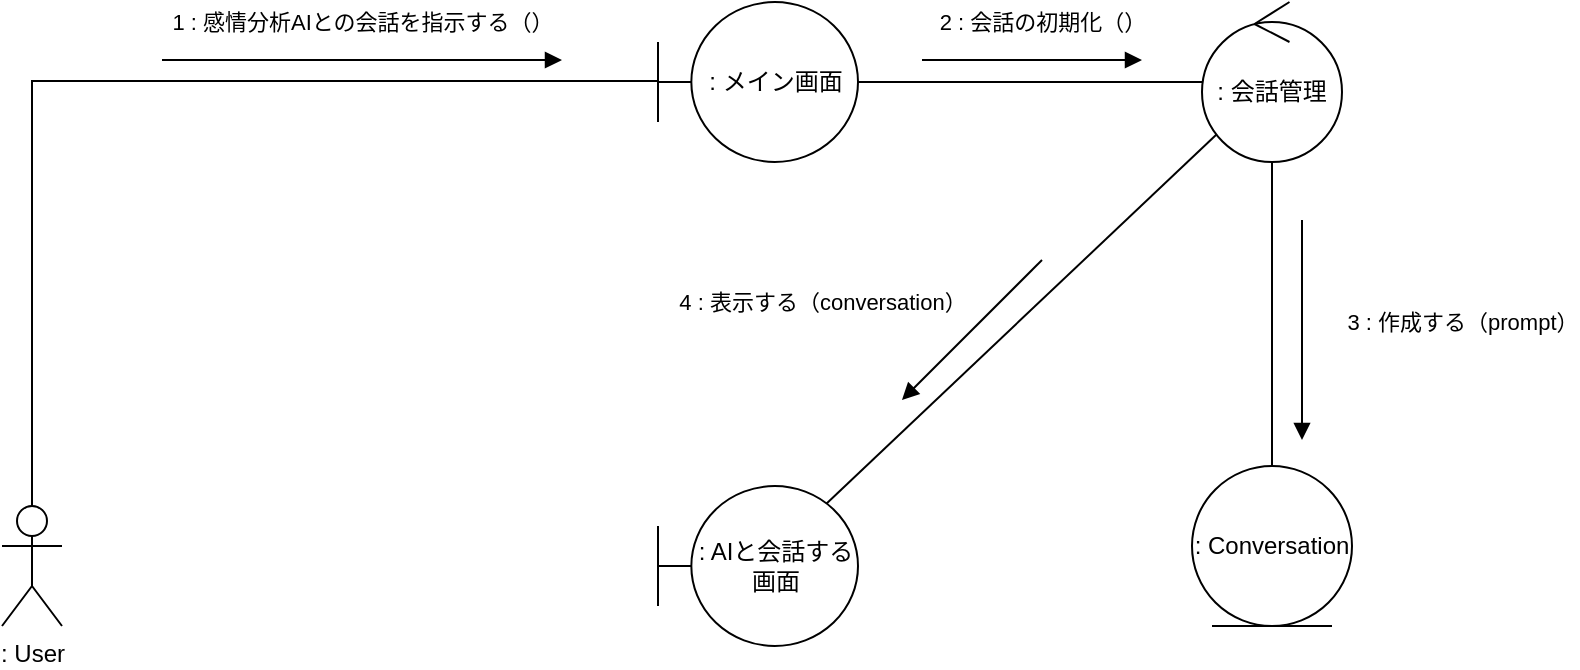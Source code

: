 <mxfile scale="5" border="10">
    <diagram id="mpP8sGz9FHktHrAXvyJB" name="ページ1">
        <mxGraphModel dx="657" dy="711" grid="1" gridSize="10" guides="1" tooltips="1" connect="1" arrows="1" fold="1" page="1" pageScale="1" pageWidth="1169" pageHeight="827" background="#ffffff" math="0" shadow="0">
            <root>
                <mxCell id="0"/>
                <mxCell id="1" parent="0"/>
                <mxCell id="52" style="edgeStyle=orthogonalEdgeStyle;html=1;entryX=-0.003;entryY=0.494;entryDx=0;entryDy=0;entryPerimeter=0;rounded=0;endArrow=none;endFill=0;" parent="1" source="48" target="50" edge="1">
                    <mxGeometry relative="1" as="geometry">
                        <Array as="points">
                            <mxPoint x="55" y="170"/>
                        </Array>
                    </mxGeometry>
                </mxCell>
                <mxCell id="48" value=": User" style="shape=umlActor;verticalLabelPosition=bottom;verticalAlign=top;html=1;outlineConnect=0;" parent="1" vertex="1">
                    <mxGeometry x="40" y="383" width="30" height="60" as="geometry"/>
                </mxCell>
                <mxCell id="56" style="rounded=0;html=1;endArrow=none;endFill=0;entryX=0.843;entryY=0.109;entryDx=0;entryDy=0;entryPerimeter=0;" parent="1" source="58" target="54" edge="1">
                    <mxGeometry relative="1" as="geometry"/>
                </mxCell>
                <mxCell id="59" style="edgeStyle=none;html=1;rounded=0;endArrow=none;endFill=0;" parent="1" source="50" target="58" edge="1">
                    <mxGeometry relative="1" as="geometry"/>
                </mxCell>
                <mxCell id="50" value=": メイン画面" style="shape=umlBoundary;whiteSpace=wrap;html=1;" parent="1" vertex="1">
                    <mxGeometry x="368" y="131" width="100" height="80" as="geometry"/>
                </mxCell>
                <mxCell id="53" value="1 : 感情分析AIとの会話を指示する（）" style="html=1;verticalAlign=bottom;endArrow=block;rounded=0;" parent="1" edge="1">
                    <mxGeometry y="10" width="80" relative="1" as="geometry">
                        <mxPoint x="120" y="160.0" as="sourcePoint"/>
                        <mxPoint x="320" y="160.0" as="targetPoint"/>
                        <mxPoint as="offset"/>
                    </mxGeometry>
                </mxCell>
                <mxCell id="54" value=": AIと会話する画面" style="shape=umlBoundary;whiteSpace=wrap;html=1;" parent="1" vertex="1">
                    <mxGeometry x="368" y="373" width="100" height="80" as="geometry"/>
                </mxCell>
                <mxCell id="57" value="4 : 表示する（conversation）" style="html=1;verticalAlign=bottom;endArrow=block;rounded=0;" parent="1" edge="1">
                    <mxGeometry x="1" y="-57" width="80" relative="1" as="geometry">
                        <mxPoint x="560" y="260" as="sourcePoint"/>
                        <mxPoint x="490" y="330" as="targetPoint"/>
                        <mxPoint as="offset"/>
                    </mxGeometry>
                </mxCell>
                <mxCell id="62" style="edgeStyle=none;rounded=0;html=1;endArrow=none;endFill=0;" parent="1" source="58" target="61" edge="1">
                    <mxGeometry relative="1" as="geometry"/>
                </mxCell>
                <mxCell id="58" value=": 会話管理" style="ellipse;shape=umlControl;whiteSpace=wrap;html=1;" parent="1" vertex="1">
                    <mxGeometry x="640" y="131" width="70" height="80" as="geometry"/>
                </mxCell>
                <mxCell id="60" value="2 : 会話の初期化（）" style="html=1;verticalAlign=bottom;endArrow=block;rounded=0;" parent="1" edge="1">
                    <mxGeometry x="0.091" y="10" width="80" relative="1" as="geometry">
                        <mxPoint x="500" y="160" as="sourcePoint"/>
                        <mxPoint x="610" y="160" as="targetPoint"/>
                        <mxPoint as="offset"/>
                    </mxGeometry>
                </mxCell>
                <mxCell id="61" value=": Conversation" style="ellipse;shape=umlEntity;whiteSpace=wrap;html=1;" parent="1" vertex="1">
                    <mxGeometry x="635" y="363" width="80" height="80" as="geometry"/>
                </mxCell>
                <mxCell id="63" value="3 : 作成する（prompt）" style="html=1;verticalAlign=bottom;endArrow=block;rounded=0;" parent="1" edge="1">
                    <mxGeometry x="0.091" y="80" width="80" relative="1" as="geometry">
                        <mxPoint x="690" y="240.0" as="sourcePoint"/>
                        <mxPoint x="690" y="350" as="targetPoint"/>
                        <mxPoint as="offset"/>
                    </mxGeometry>
                </mxCell>
            </root>
        </mxGraphModel>
    </diagram>
</mxfile>